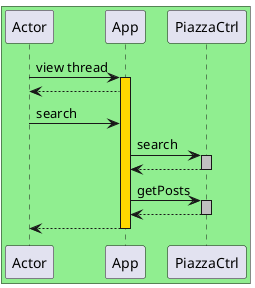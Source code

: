 @startuml
box #lightgreen
participant Actor
Actor -> App : view thread
activate App #gold
App --> Actor
Actor -> App : search
App -> PiazzaCtrl : search
activate PiazzaCtrl #silver
PiazzaCtrl --> App
deactivate PiazzaCtrl
App -> PiazzaCtrl : getPosts
activate PiazzaCtrl #silver
PiazzaCtrl --> App
deactivate PiazzaCtrl
return
@enduml